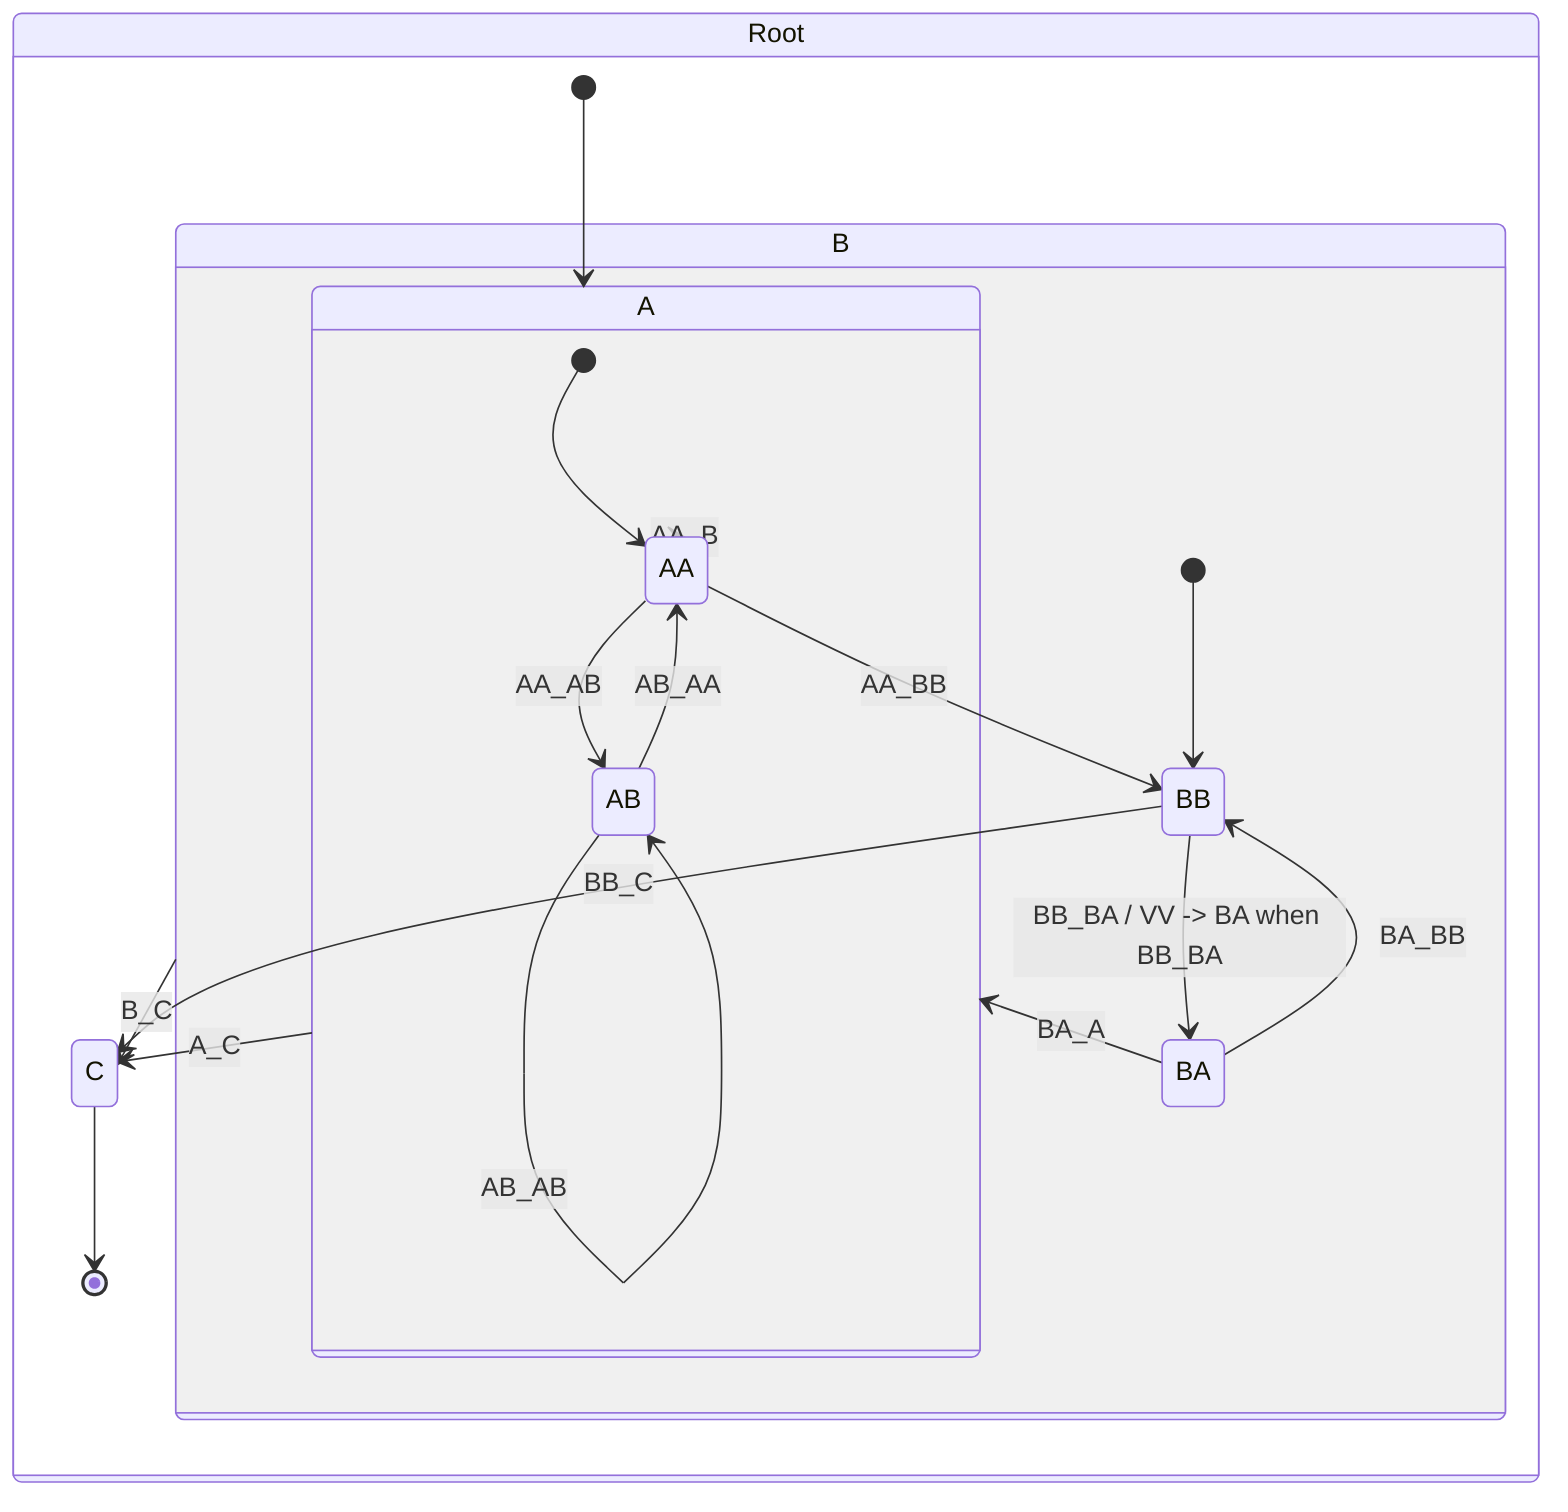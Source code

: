 stateDiagram-v2
state Root {
    C
    C --> [*]

    [*] --> A
    state A {
        [*] --> AA
        AA
        AA --> AB: AA_AB
        AA --> B: AA_B
        AA --> BB: AA_BB

        AB
        AB --> AA: AB_AA
        AB --> AB: AB_AB

    }
    A --> C: A_C

    state B {
        BA
        BA --> A: BA_A
        BA --> BB: BA_BB

        [*] --> BB
        BB
        BB --> BA: BB_BA / VV -> BA when BB_BA
        BB --> C: BB_C

    }
    B --> C: B_C

}